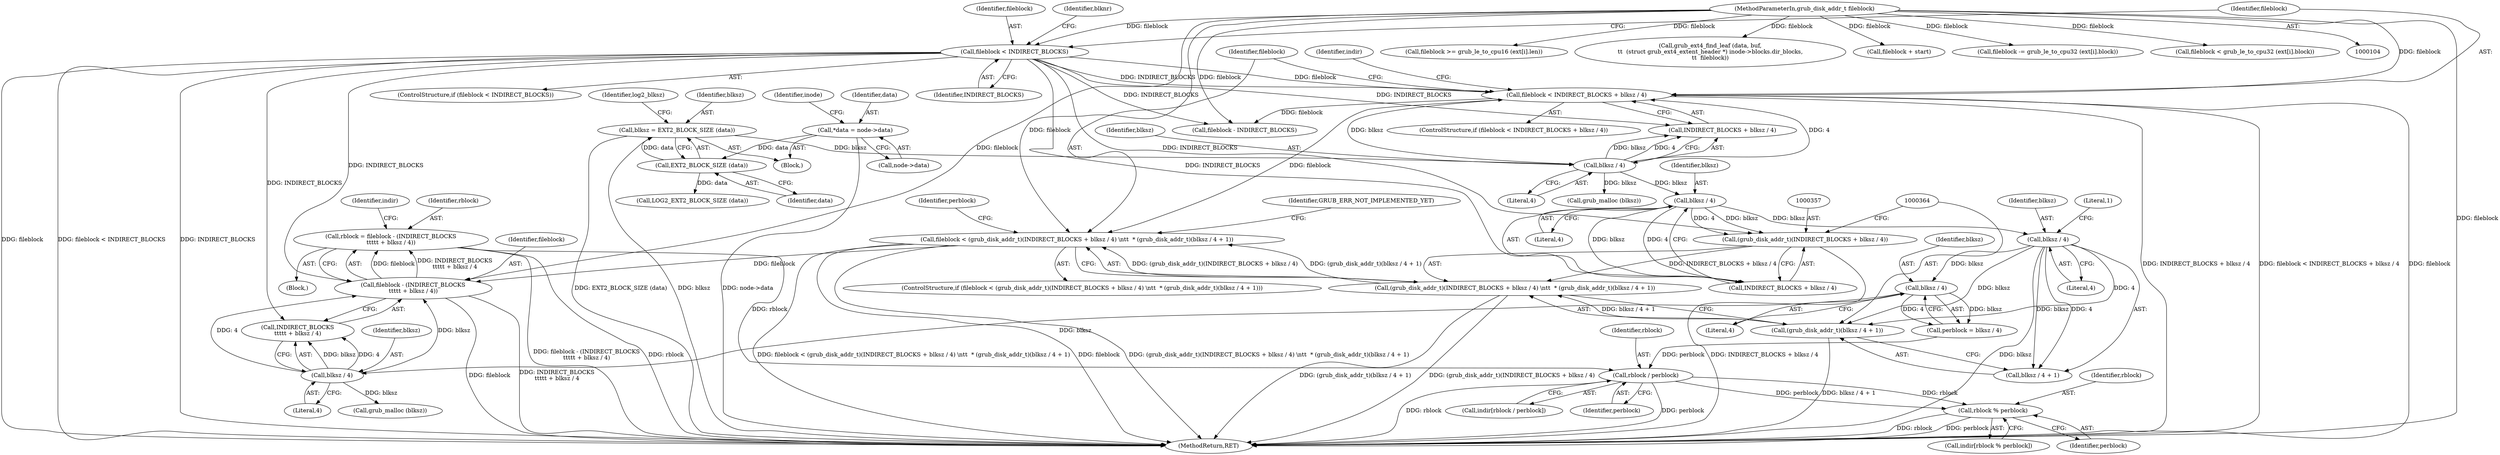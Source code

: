 digraph "0_radare2_65000a7fd9eea62359e6d6714f17b94a99a82edd_0@integer" {
"1000378" [label="(Call,rblock = fileblock - (INDIRECT_BLOCKS\n\t\t\t\t\t + blksz / 4))"];
"1000380" [label="(Call,fileblock - (INDIRECT_BLOCKS\n\t\t\t\t\t + blksz / 4))"];
"1000353" [label="(Call,fileblock < (grub_disk_addr_t)(INDIRECT_BLOCKS + blksz / 4) \\n\t\t  * (grub_disk_addr_t)(blksz / 4 + 1))"];
"1000301" [label="(Call,fileblock < INDIRECT_BLOCKS + blksz / 4)"];
"1000285" [label="(Call,fileblock < INDIRECT_BLOCKS)"];
"1000106" [label="(MethodParameterIn,grub_disk_addr_t fileblock)"];
"1000305" [label="(Call,blksz / 4)"];
"1000127" [label="(Call,blksz = EXT2_BLOCK_SIZE (data))"];
"1000129" [label="(Call,EXT2_BLOCK_SIZE (data))"];
"1000109" [label="(Call,*data = node->data)"];
"1000355" [label="(Call,(grub_disk_addr_t)(INDIRECT_BLOCKS + blksz / 4) \\n\t\t  * (grub_disk_addr_t)(blksz / 4 + 1))"];
"1000356" [label="(Call,(grub_disk_addr_t)(INDIRECT_BLOCKS + blksz / 4))"];
"1000360" [label="(Call,blksz / 4)"];
"1000363" [label="(Call,(grub_disk_addr_t)(blksz / 4 + 1))"];
"1000366" [label="(Call,blksz / 4)"];
"1000384" [label="(Call,blksz / 4)"];
"1000374" [label="(Call,blksz / 4)"];
"1000430" [label="(Call,rblock / perblock)"];
"1000445" [label="(Call,rblock % perblock)"];
"1000133" [label="(Identifier,log2_blksz)"];
"1000116" [label="(Identifier,inode)"];
"1000361" [label="(Identifier,blksz)"];
"1000385" [label="(Identifier,blksz)"];
"1000378" [label="(Call,rblock = fileblock - (INDIRECT_BLOCKS\n\t\t\t\t\t + blksz / 4))"];
"1000128" [label="(Identifier,blksz)"];
"1000443" [label="(Call,indir[rblock % perblock])"];
"1000366" [label="(Call,blksz / 4)"];
"1000285" [label="(Call,fileblock < INDIRECT_BLOCKS)"];
"1000372" [label="(Call,perblock = blksz / 4)"];
"1000389" [label="(Identifier,indir)"];
"1000134" [label="(Call,LOG2_EXT2_BLOCK_SIZE (data))"];
"1000367" [label="(Identifier,blksz)"];
"1000368" [label="(Literal,4)"];
"1000390" [label="(Call,grub_malloc (blksz))"];
"1000286" [label="(Identifier,fileblock)"];
"1000380" [label="(Call,fileblock - (INDIRECT_BLOCKS\n\t\t\t\t\t + blksz / 4))"];
"1000381" [label="(Identifier,fileblock)"];
"1000354" [label="(Identifier,fileblock)"];
"1000386" [label="(Literal,4)"];
"1000230" [label="(Call,fileblock >= grub_le_to_cpu16 (ext[i].len))"];
"1000447" [label="(Identifier,perblock)"];
"1000110" [label="(Identifier,data)"];
"1000453" [label="(Identifier,GRUB_ERR_NOT_IMPLEMENTED_YET)"];
"1000162" [label="(Call,grub_ext4_find_leaf (data, buf,\n\t\t  (struct grub_ext4_extent_header *) inode->blocks.dir_blocks,\n\t\t  fileblock))"];
"1000269" [label="(Call,fileblock + start)"];
"1000129" [label="(Call,EXT2_BLOCK_SIZE (data))"];
"1000369" [label="(Literal,1)"];
"1000311" [label="(Identifier,indir)"];
"1000127" [label="(Call,blksz = EXT2_BLOCK_SIZE (data))"];
"1000457" [label="(MethodReturn,RET)"];
"1000130" [label="(Identifier,data)"];
"1000374" [label="(Call,blksz / 4)"];
"1000302" [label="(Identifier,fileblock)"];
"1000363" [label="(Call,(grub_disk_addr_t)(blksz / 4 + 1))"];
"1000428" [label="(Call,indir[rblock / perblock])"];
"1000376" [label="(Literal,4)"];
"1000375" [label="(Identifier,blksz)"];
"1000370" [label="(Block,)"];
"1000301" [label="(Call,fileblock < INDIRECT_BLOCKS + blksz / 4)"];
"1000382" [label="(Call,INDIRECT_BLOCKS\n\t\t\t\t\t + blksz / 4)"];
"1000384" [label="(Call,blksz / 4)"];
"1000107" [label="(Block,)"];
"1000106" [label="(MethodParameterIn,grub_disk_addr_t fileblock)"];
"1000290" [label="(Identifier,blknr)"];
"1000356" [label="(Call,(grub_disk_addr_t)(INDIRECT_BLOCKS + blksz / 4))"];
"1000358" [label="(Call,INDIRECT_BLOCKS + blksz / 4)"];
"1000221" [label="(Call,fileblock -= grub_le_to_cpu32 (ext[i].block))"];
"1000306" [label="(Identifier,blksz)"];
"1000352" [label="(ControlStructure,if (fileblock < (grub_disk_addr_t)(INDIRECT_BLOCKS + blksz / 4) \\n\t\t  * (grub_disk_addr_t)(blksz / 4 + 1)))"];
"1000373" [label="(Identifier,perblock)"];
"1000284" [label="(ControlStructure,if (fileblock < INDIRECT_BLOCKS))"];
"1000111" [label="(Call,node->data)"];
"1000346" [label="(Call,fileblock - INDIRECT_BLOCKS)"];
"1000206" [label="(Call,fileblock < grub_le_to_cpu32 (ext[i].block))"];
"1000446" [label="(Identifier,rblock)"];
"1000362" [label="(Literal,4)"];
"1000312" [label="(Call,grub_malloc (blksz))"];
"1000300" [label="(ControlStructure,if (fileblock < INDIRECT_BLOCKS + blksz / 4))"];
"1000303" [label="(Call,INDIRECT_BLOCKS + blksz / 4)"];
"1000287" [label="(Identifier,INDIRECT_BLOCKS)"];
"1000430" [label="(Call,rblock / perblock)"];
"1000109" [label="(Call,*data = node->data)"];
"1000431" [label="(Identifier,rblock)"];
"1000365" [label="(Call,blksz / 4 + 1)"];
"1000445" [label="(Call,rblock % perblock)"];
"1000360" [label="(Call,blksz / 4)"];
"1000355" [label="(Call,(grub_disk_addr_t)(INDIRECT_BLOCKS + blksz / 4) \\n\t\t  * (grub_disk_addr_t)(blksz / 4 + 1))"];
"1000305" [label="(Call,blksz / 4)"];
"1000353" [label="(Call,fileblock < (grub_disk_addr_t)(INDIRECT_BLOCKS + blksz / 4) \\n\t\t  * (grub_disk_addr_t)(blksz / 4 + 1))"];
"1000307" [label="(Literal,4)"];
"1000379" [label="(Identifier,rblock)"];
"1000432" [label="(Identifier,perblock)"];
"1000378" -> "1000370"  [label="AST: "];
"1000378" -> "1000380"  [label="CFG: "];
"1000379" -> "1000378"  [label="AST: "];
"1000380" -> "1000378"  [label="AST: "];
"1000389" -> "1000378"  [label="CFG: "];
"1000378" -> "1000457"  [label="DDG: fileblock - (INDIRECT_BLOCKS\n\t\t\t\t\t + blksz / 4)"];
"1000378" -> "1000457"  [label="DDG: rblock"];
"1000380" -> "1000378"  [label="DDG: fileblock"];
"1000380" -> "1000378"  [label="DDG: INDIRECT_BLOCKS\n\t\t\t\t\t + blksz / 4"];
"1000378" -> "1000430"  [label="DDG: rblock"];
"1000380" -> "1000382"  [label="CFG: "];
"1000381" -> "1000380"  [label="AST: "];
"1000382" -> "1000380"  [label="AST: "];
"1000380" -> "1000457"  [label="DDG: INDIRECT_BLOCKS\n\t\t\t\t\t + blksz / 4"];
"1000380" -> "1000457"  [label="DDG: fileblock"];
"1000353" -> "1000380"  [label="DDG: fileblock"];
"1000106" -> "1000380"  [label="DDG: fileblock"];
"1000285" -> "1000380"  [label="DDG: INDIRECT_BLOCKS"];
"1000384" -> "1000380"  [label="DDG: blksz"];
"1000384" -> "1000380"  [label="DDG: 4"];
"1000353" -> "1000352"  [label="AST: "];
"1000353" -> "1000355"  [label="CFG: "];
"1000354" -> "1000353"  [label="AST: "];
"1000355" -> "1000353"  [label="AST: "];
"1000373" -> "1000353"  [label="CFG: "];
"1000453" -> "1000353"  [label="CFG: "];
"1000353" -> "1000457"  [label="DDG: fileblock < (grub_disk_addr_t)(INDIRECT_BLOCKS + blksz / 4) \\n\t\t  * (grub_disk_addr_t)(blksz / 4 + 1)"];
"1000353" -> "1000457"  [label="DDG: fileblock"];
"1000353" -> "1000457"  [label="DDG: (grub_disk_addr_t)(INDIRECT_BLOCKS + blksz / 4) \\n\t\t  * (grub_disk_addr_t)(blksz / 4 + 1)"];
"1000301" -> "1000353"  [label="DDG: fileblock"];
"1000106" -> "1000353"  [label="DDG: fileblock"];
"1000355" -> "1000353"  [label="DDG: (grub_disk_addr_t)(INDIRECT_BLOCKS + blksz / 4)"];
"1000355" -> "1000353"  [label="DDG: (grub_disk_addr_t)(blksz / 4 + 1)"];
"1000301" -> "1000300"  [label="AST: "];
"1000301" -> "1000303"  [label="CFG: "];
"1000302" -> "1000301"  [label="AST: "];
"1000303" -> "1000301"  [label="AST: "];
"1000311" -> "1000301"  [label="CFG: "];
"1000354" -> "1000301"  [label="CFG: "];
"1000301" -> "1000457"  [label="DDG: INDIRECT_BLOCKS + blksz / 4"];
"1000301" -> "1000457"  [label="DDG: fileblock < INDIRECT_BLOCKS + blksz / 4"];
"1000301" -> "1000457"  [label="DDG: fileblock"];
"1000285" -> "1000301"  [label="DDG: fileblock"];
"1000285" -> "1000301"  [label="DDG: INDIRECT_BLOCKS"];
"1000106" -> "1000301"  [label="DDG: fileblock"];
"1000305" -> "1000301"  [label="DDG: blksz"];
"1000305" -> "1000301"  [label="DDG: 4"];
"1000301" -> "1000346"  [label="DDG: fileblock"];
"1000285" -> "1000284"  [label="AST: "];
"1000285" -> "1000287"  [label="CFG: "];
"1000286" -> "1000285"  [label="AST: "];
"1000287" -> "1000285"  [label="AST: "];
"1000290" -> "1000285"  [label="CFG: "];
"1000302" -> "1000285"  [label="CFG: "];
"1000285" -> "1000457"  [label="DDG: fileblock"];
"1000285" -> "1000457"  [label="DDG: fileblock < INDIRECT_BLOCKS"];
"1000285" -> "1000457"  [label="DDG: INDIRECT_BLOCKS"];
"1000106" -> "1000285"  [label="DDG: fileblock"];
"1000285" -> "1000303"  [label="DDG: INDIRECT_BLOCKS"];
"1000285" -> "1000346"  [label="DDG: INDIRECT_BLOCKS"];
"1000285" -> "1000356"  [label="DDG: INDIRECT_BLOCKS"];
"1000285" -> "1000358"  [label="DDG: INDIRECT_BLOCKS"];
"1000285" -> "1000382"  [label="DDG: INDIRECT_BLOCKS"];
"1000106" -> "1000104"  [label="AST: "];
"1000106" -> "1000457"  [label="DDG: fileblock"];
"1000106" -> "1000162"  [label="DDG: fileblock"];
"1000106" -> "1000206"  [label="DDG: fileblock"];
"1000106" -> "1000221"  [label="DDG: fileblock"];
"1000106" -> "1000230"  [label="DDG: fileblock"];
"1000106" -> "1000269"  [label="DDG: fileblock"];
"1000106" -> "1000346"  [label="DDG: fileblock"];
"1000305" -> "1000303"  [label="AST: "];
"1000305" -> "1000307"  [label="CFG: "];
"1000306" -> "1000305"  [label="AST: "];
"1000307" -> "1000305"  [label="AST: "];
"1000303" -> "1000305"  [label="CFG: "];
"1000305" -> "1000303"  [label="DDG: blksz"];
"1000305" -> "1000303"  [label="DDG: 4"];
"1000127" -> "1000305"  [label="DDG: blksz"];
"1000305" -> "1000312"  [label="DDG: blksz"];
"1000305" -> "1000360"  [label="DDG: blksz"];
"1000127" -> "1000107"  [label="AST: "];
"1000127" -> "1000129"  [label="CFG: "];
"1000128" -> "1000127"  [label="AST: "];
"1000129" -> "1000127"  [label="AST: "];
"1000133" -> "1000127"  [label="CFG: "];
"1000127" -> "1000457"  [label="DDG: EXT2_BLOCK_SIZE (data)"];
"1000127" -> "1000457"  [label="DDG: blksz"];
"1000129" -> "1000127"  [label="DDG: data"];
"1000129" -> "1000130"  [label="CFG: "];
"1000130" -> "1000129"  [label="AST: "];
"1000109" -> "1000129"  [label="DDG: data"];
"1000129" -> "1000134"  [label="DDG: data"];
"1000109" -> "1000107"  [label="AST: "];
"1000109" -> "1000111"  [label="CFG: "];
"1000110" -> "1000109"  [label="AST: "];
"1000111" -> "1000109"  [label="AST: "];
"1000116" -> "1000109"  [label="CFG: "];
"1000109" -> "1000457"  [label="DDG: node->data"];
"1000355" -> "1000363"  [label="CFG: "];
"1000356" -> "1000355"  [label="AST: "];
"1000363" -> "1000355"  [label="AST: "];
"1000355" -> "1000457"  [label="DDG: (grub_disk_addr_t)(INDIRECT_BLOCKS + blksz / 4)"];
"1000355" -> "1000457"  [label="DDG: (grub_disk_addr_t)(blksz / 4 + 1)"];
"1000356" -> "1000355"  [label="DDG: INDIRECT_BLOCKS + blksz / 4"];
"1000363" -> "1000355"  [label="DDG: blksz / 4 + 1"];
"1000356" -> "1000358"  [label="CFG: "];
"1000357" -> "1000356"  [label="AST: "];
"1000358" -> "1000356"  [label="AST: "];
"1000364" -> "1000356"  [label="CFG: "];
"1000356" -> "1000457"  [label="DDG: INDIRECT_BLOCKS + blksz / 4"];
"1000360" -> "1000356"  [label="DDG: blksz"];
"1000360" -> "1000356"  [label="DDG: 4"];
"1000360" -> "1000358"  [label="AST: "];
"1000360" -> "1000362"  [label="CFG: "];
"1000361" -> "1000360"  [label="AST: "];
"1000362" -> "1000360"  [label="AST: "];
"1000358" -> "1000360"  [label="CFG: "];
"1000360" -> "1000358"  [label="DDG: blksz"];
"1000360" -> "1000358"  [label="DDG: 4"];
"1000360" -> "1000366"  [label="DDG: blksz"];
"1000363" -> "1000365"  [label="CFG: "];
"1000364" -> "1000363"  [label="AST: "];
"1000365" -> "1000363"  [label="AST: "];
"1000363" -> "1000457"  [label="DDG: blksz / 4 + 1"];
"1000366" -> "1000363"  [label="DDG: blksz"];
"1000366" -> "1000363"  [label="DDG: 4"];
"1000366" -> "1000365"  [label="AST: "];
"1000366" -> "1000368"  [label="CFG: "];
"1000367" -> "1000366"  [label="AST: "];
"1000368" -> "1000366"  [label="AST: "];
"1000369" -> "1000366"  [label="CFG: "];
"1000366" -> "1000457"  [label="DDG: blksz"];
"1000366" -> "1000365"  [label="DDG: blksz"];
"1000366" -> "1000365"  [label="DDG: 4"];
"1000366" -> "1000374"  [label="DDG: blksz"];
"1000384" -> "1000382"  [label="AST: "];
"1000384" -> "1000386"  [label="CFG: "];
"1000385" -> "1000384"  [label="AST: "];
"1000386" -> "1000384"  [label="AST: "];
"1000382" -> "1000384"  [label="CFG: "];
"1000384" -> "1000382"  [label="DDG: blksz"];
"1000384" -> "1000382"  [label="DDG: 4"];
"1000374" -> "1000384"  [label="DDG: blksz"];
"1000384" -> "1000390"  [label="DDG: blksz"];
"1000374" -> "1000372"  [label="AST: "];
"1000374" -> "1000376"  [label="CFG: "];
"1000375" -> "1000374"  [label="AST: "];
"1000376" -> "1000374"  [label="AST: "];
"1000372" -> "1000374"  [label="CFG: "];
"1000374" -> "1000372"  [label="DDG: blksz"];
"1000374" -> "1000372"  [label="DDG: 4"];
"1000430" -> "1000428"  [label="AST: "];
"1000430" -> "1000432"  [label="CFG: "];
"1000431" -> "1000430"  [label="AST: "];
"1000432" -> "1000430"  [label="AST: "];
"1000428" -> "1000430"  [label="CFG: "];
"1000430" -> "1000457"  [label="DDG: perblock"];
"1000430" -> "1000457"  [label="DDG: rblock"];
"1000372" -> "1000430"  [label="DDG: perblock"];
"1000430" -> "1000445"  [label="DDG: rblock"];
"1000430" -> "1000445"  [label="DDG: perblock"];
"1000445" -> "1000443"  [label="AST: "];
"1000445" -> "1000447"  [label="CFG: "];
"1000446" -> "1000445"  [label="AST: "];
"1000447" -> "1000445"  [label="AST: "];
"1000443" -> "1000445"  [label="CFG: "];
"1000445" -> "1000457"  [label="DDG: rblock"];
"1000445" -> "1000457"  [label="DDG: perblock"];
}

